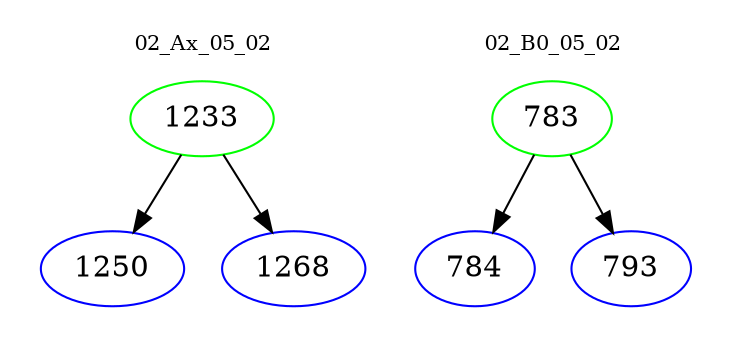 digraph{
subgraph cluster_0 {
color = white
label = "02_Ax_05_02";
fontsize=10;
T0_1233 [label="1233", color="green"]
T0_1233 -> T0_1250 [color="black"]
T0_1250 [label="1250", color="blue"]
T0_1233 -> T0_1268 [color="black"]
T0_1268 [label="1268", color="blue"]
}
subgraph cluster_1 {
color = white
label = "02_B0_05_02";
fontsize=10;
T1_783 [label="783", color="green"]
T1_783 -> T1_784 [color="black"]
T1_784 [label="784", color="blue"]
T1_783 -> T1_793 [color="black"]
T1_793 [label="793", color="blue"]
}
}
